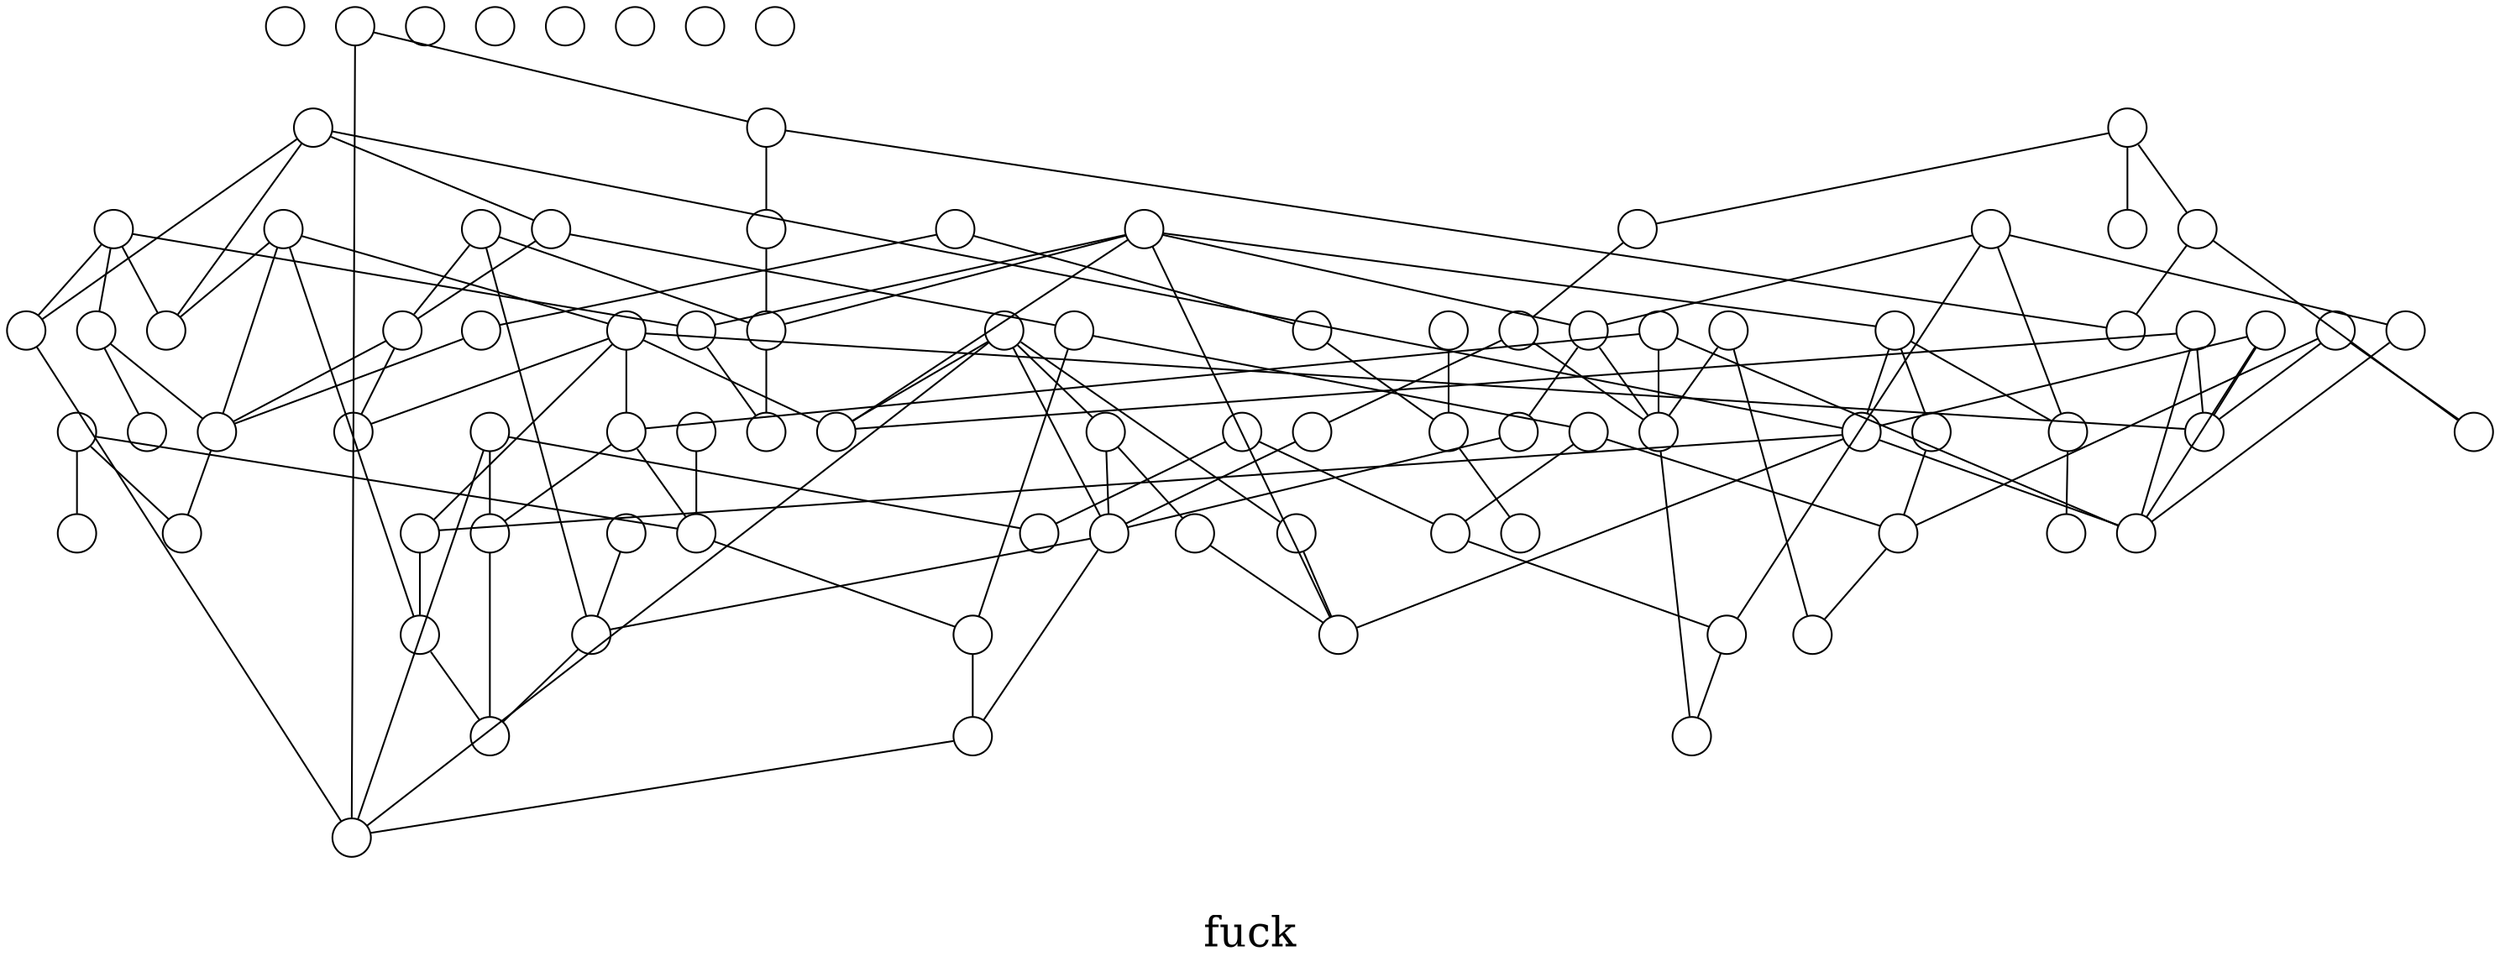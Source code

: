 /*****
fuck
*****/

graph G {
  graph [splines=false overlap=false]
  node  [shape=ellipse, width=0.3, height=0.3, label=""]
  0 ;
  1 ;
  2 ;
  3 ;
  4 ;
  5 ;
  6 ;
  7 ;
  8 ;
  9 ;
  10 ;
  11 ;
  12 ;
  13 ;
  14 ;
  15 ;
  16 ;
  17 ;
  18 ;
  19 ;
  20 ;
  21 ;
  22 ;
  23 ;
  24 ;
  25 ;
  26 ;
  27 ;
  28 ;
  29 ;
  30 ;
  31 ;
  32 ;
  33 ;
  34 ;
  35 ;
  36 ;
  37 ;
  38 ;
  39 ;
  40 ;
  41 ;
  42 ;
  43 ;
  44 ;
  45 ;
  46 ;
  47 ;
  48 ;
  49 ;
  50 ;
  51 ;
  52 ;
  53 ;
  54 ;
  55 ;
  56 ;
  57 ;
  58 ;
  59 ;
  60 ;
  61 ;
  62 ;
  63 ;
  64 ;
  65 ;
  66 ;
  67 ;
  68 ;
  69 ;
  70 ;
  71 ;
  72 ;
  73 ;
  74 ;
  75 ;
  76 ;
  77 ;
  78 ;
  79 ;
  80 ;
  81 ;
  82 ;
  83 ;
  84 ;
  85 ;
  86 ;
  87 ;
  88 ;
  89 ;
0;
  1 -- 8;
  1 -- 42;
  1 -- 55;
  1 -- 78;
  2 -- 10;
  2 -- 33;
  2 -- 40;
  3 -- 11;
  3 -- 13;
  3 -- 51;
  3 -- 59;
  3 -- 75;
  3 -- 81;
  4 -- 20;
  4 -- 77;
  4 -- 85;
  5 -- 16;
  5 -- 64;
  5 -- 65;
  6 -- 23;
  6 -- 24;
  6 -- 49;
  6 -- 59;
  6 -- 77;
  7 -- 14;
  7 -- 77;
  8 -- 16;
  8 -- 59;
  8 -- 60;
  8 -- 62;
  8 -- 68;
  9 -- 11;
  9 -- 27;
  9 -- 73;
  9 -- 79;
  10 -- 35;
  11 -- 45;
  11 -- 65;
  12 -- 21;
  12 -- 36;
  13 -- 30;
  13 -- 52;
  13 -- 79;
  14 -- 37;
  14 -- 71;
  15 -- 59;
  15 -- 62;
  15 -- 64;
  16 -- 20;
  16 -- 31;
  17 -- 28;
  17 -- 42;
  17 -- 52;
  17 -- 67;
  18 -- 31;
  18 -- 66;
  18 -- 86;
  19 -- 31;
  20 -- 88;
  21 -- 76;
  22 -- 41;
  22 -- 42;
  22 -- 67;
  22 -- 75;
  23 -- 49;
  23 -- 72;
  24 -- 81;
  25 -- 47;
  25 -- 51;
  25 -- 56;
26;
  27 -- 64;
  28 -- 43;
  28 -- 47;
  29 -- 54;
  29 -- 85;
  30 -- 57;
  31 -- 58;
  32 -- 52;
  32 -- 62;
  32 -- 64;
  33 -- 71;
  33 -- 74;
  34 -- 76;
  35 -- 39;
  35 -- 65;
  36 -- 55;
  37 -- 51;
38;
  39 -- 49;
  41 -- 55;
  41 -- 69;
  43 -- 48;
  43 -- 58;
  44 -- 56;
  45 -- 49;
46;
  47 -- 55;
  47 -- 68;
  48 -- 54;
  48 -- 57;
  49 -- 56;
  49 -- 70;
50;
  51 -- 80;
  52 -- 60;
  52 -- 64;
  52 -- 81;
  53 -- 57;
  53 -- 62;
  53 -- 74;
  54 -- 73;
  55 -- 66;
  56 -- 88;
  57 -- 63;
  58 -- 70;
  60 -- 78;
  61 -- 63;
  61 -- 65;
  65 -- 87;
  67 -- 77;
  70 -- 77;
  72 -- 81;
  73 -- 87;
  75 -- 80;
  76 -- 84;
  78 -- 88;
  79 -- 83;
82;
89;
  label = "\nfuck\n";  fontsize=24;
}
